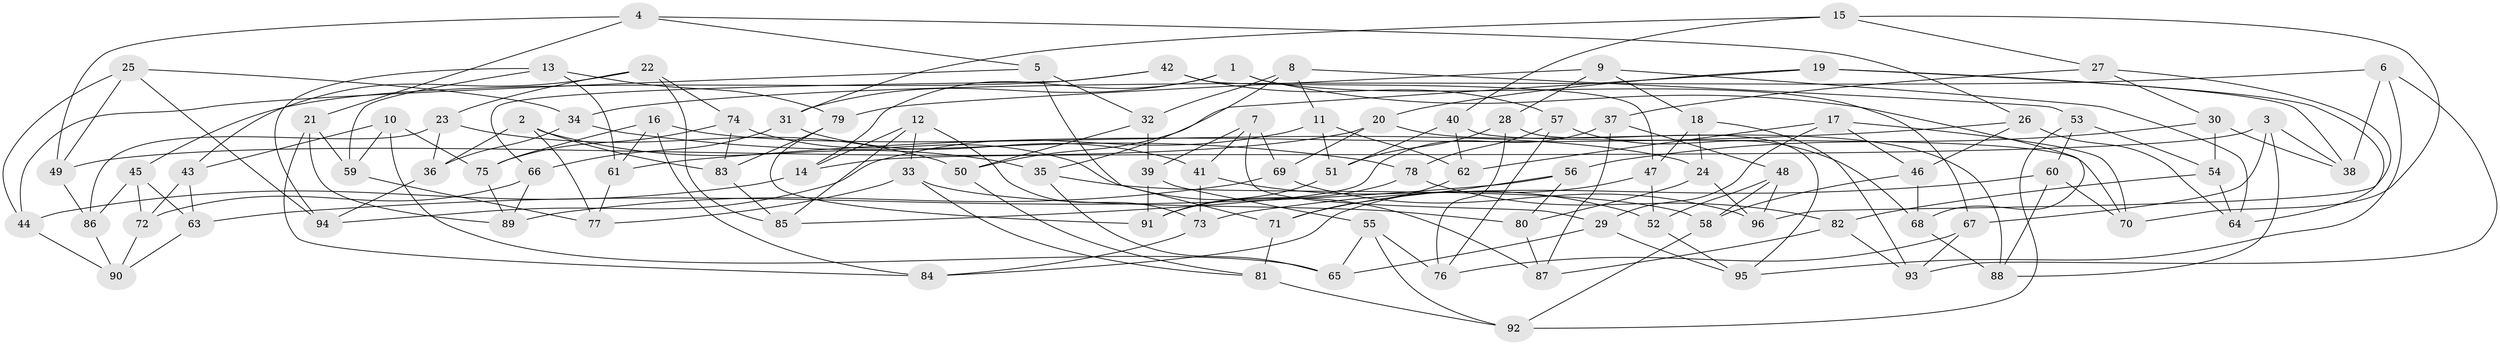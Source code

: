 // Generated by graph-tools (version 1.1) at 2025/26/03/09/25 03:26:53]
// undirected, 96 vertices, 192 edges
graph export_dot {
graph [start="1"]
  node [color=gray90,style=filled];
  1;
  2;
  3;
  4;
  5;
  6;
  7;
  8;
  9;
  10;
  11;
  12;
  13;
  14;
  15;
  16;
  17;
  18;
  19;
  20;
  21;
  22;
  23;
  24;
  25;
  26;
  27;
  28;
  29;
  30;
  31;
  32;
  33;
  34;
  35;
  36;
  37;
  38;
  39;
  40;
  41;
  42;
  43;
  44;
  45;
  46;
  47;
  48;
  49;
  50;
  51;
  52;
  53;
  54;
  55;
  56;
  57;
  58;
  59;
  60;
  61;
  62;
  63;
  64;
  65;
  66;
  67;
  68;
  69;
  70;
  71;
  72;
  73;
  74;
  75;
  76;
  77;
  78;
  79;
  80;
  81;
  82;
  83;
  84;
  85;
  86;
  87;
  88;
  89;
  90;
  91;
  92;
  93;
  94;
  95;
  96;
  1 -- 31;
  1 -- 14;
  1 -- 68;
  1 -- 67;
  2 -- 77;
  2 -- 83;
  2 -- 35;
  2 -- 36;
  3 -- 67;
  3 -- 38;
  3 -- 88;
  3 -- 14;
  4 -- 5;
  4 -- 21;
  4 -- 49;
  4 -- 26;
  5 -- 44;
  5 -- 71;
  5 -- 32;
  6 -- 38;
  6 -- 93;
  6 -- 34;
  6 -- 95;
  7 -- 39;
  7 -- 29;
  7 -- 41;
  7 -- 69;
  8 -- 35;
  8 -- 11;
  8 -- 53;
  8 -- 32;
  9 -- 18;
  9 -- 28;
  9 -- 64;
  9 -- 79;
  10 -- 65;
  10 -- 75;
  10 -- 43;
  10 -- 59;
  11 -- 62;
  11 -- 94;
  11 -- 51;
  12 -- 33;
  12 -- 14;
  12 -- 73;
  12 -- 85;
  13 -- 79;
  13 -- 94;
  13 -- 59;
  13 -- 61;
  14 -- 44;
  15 -- 70;
  15 -- 31;
  15 -- 27;
  15 -- 40;
  16 -- 24;
  16 -- 84;
  16 -- 75;
  16 -- 61;
  17 -- 62;
  17 -- 46;
  17 -- 29;
  17 -- 70;
  18 -- 47;
  18 -- 24;
  18 -- 93;
  19 -- 50;
  19 -- 38;
  19 -- 20;
  19 -- 64;
  20 -- 49;
  20 -- 88;
  20 -- 69;
  21 -- 59;
  21 -- 89;
  21 -- 84;
  22 -- 74;
  22 -- 23;
  22 -- 85;
  22 -- 43;
  23 -- 50;
  23 -- 86;
  23 -- 36;
  24 -- 96;
  24 -- 80;
  25 -- 94;
  25 -- 49;
  25 -- 34;
  25 -- 44;
  26 -- 46;
  26 -- 64;
  26 -- 61;
  27 -- 96;
  27 -- 37;
  27 -- 30;
  28 -- 76;
  28 -- 95;
  28 -- 51;
  29 -- 95;
  29 -- 65;
  30 -- 54;
  30 -- 38;
  30 -- 56;
  31 -- 66;
  31 -- 41;
  32 -- 50;
  32 -- 39;
  33 -- 77;
  33 -- 81;
  33 -- 80;
  34 -- 36;
  34 -- 78;
  35 -- 58;
  35 -- 65;
  36 -- 94;
  37 -- 85;
  37 -- 48;
  37 -- 87;
  39 -- 55;
  39 -- 91;
  40 -- 70;
  40 -- 62;
  40 -- 51;
  41 -- 73;
  41 -- 52;
  42 -- 57;
  42 -- 45;
  42 -- 66;
  42 -- 47;
  43 -- 72;
  43 -- 63;
  44 -- 90;
  45 -- 63;
  45 -- 86;
  45 -- 72;
  46 -- 68;
  46 -- 58;
  47 -- 84;
  47 -- 52;
  48 -- 58;
  48 -- 52;
  48 -- 96;
  49 -- 86;
  50 -- 81;
  51 -- 91;
  52 -- 95;
  53 -- 60;
  53 -- 54;
  53 -- 92;
  54 -- 82;
  54 -- 64;
  55 -- 76;
  55 -- 92;
  55 -- 65;
  56 -- 71;
  56 -- 80;
  56 -- 63;
  57 -- 78;
  57 -- 76;
  57 -- 68;
  58 -- 92;
  59 -- 77;
  60 -- 88;
  60 -- 70;
  60 -- 73;
  61 -- 77;
  62 -- 71;
  63 -- 90;
  66 -- 89;
  66 -- 72;
  67 -- 93;
  67 -- 76;
  68 -- 88;
  69 -- 96;
  69 -- 89;
  71 -- 81;
  72 -- 90;
  73 -- 84;
  74 -- 75;
  74 -- 83;
  74 -- 87;
  75 -- 89;
  78 -- 91;
  78 -- 82;
  79 -- 83;
  79 -- 91;
  80 -- 87;
  81 -- 92;
  82 -- 93;
  82 -- 87;
  83 -- 85;
  86 -- 90;
}

